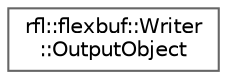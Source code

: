 digraph "类继承关系图"
{
 // LATEX_PDF_SIZE
  bgcolor="transparent";
  edge [fontname=Helvetica,fontsize=10,labelfontname=Helvetica,labelfontsize=10];
  node [fontname=Helvetica,fontsize=10,shape=box,height=0.2,width=0.4];
  rankdir="LR";
  Node0 [id="Node000000",label="rfl::flexbuf::Writer\l::OutputObject",height=0.2,width=0.4,color="grey40", fillcolor="white", style="filled",URL="$structrfl_1_1flexbuf_1_1_writer_1_1_output_object.html",tooltip=" "];
}

